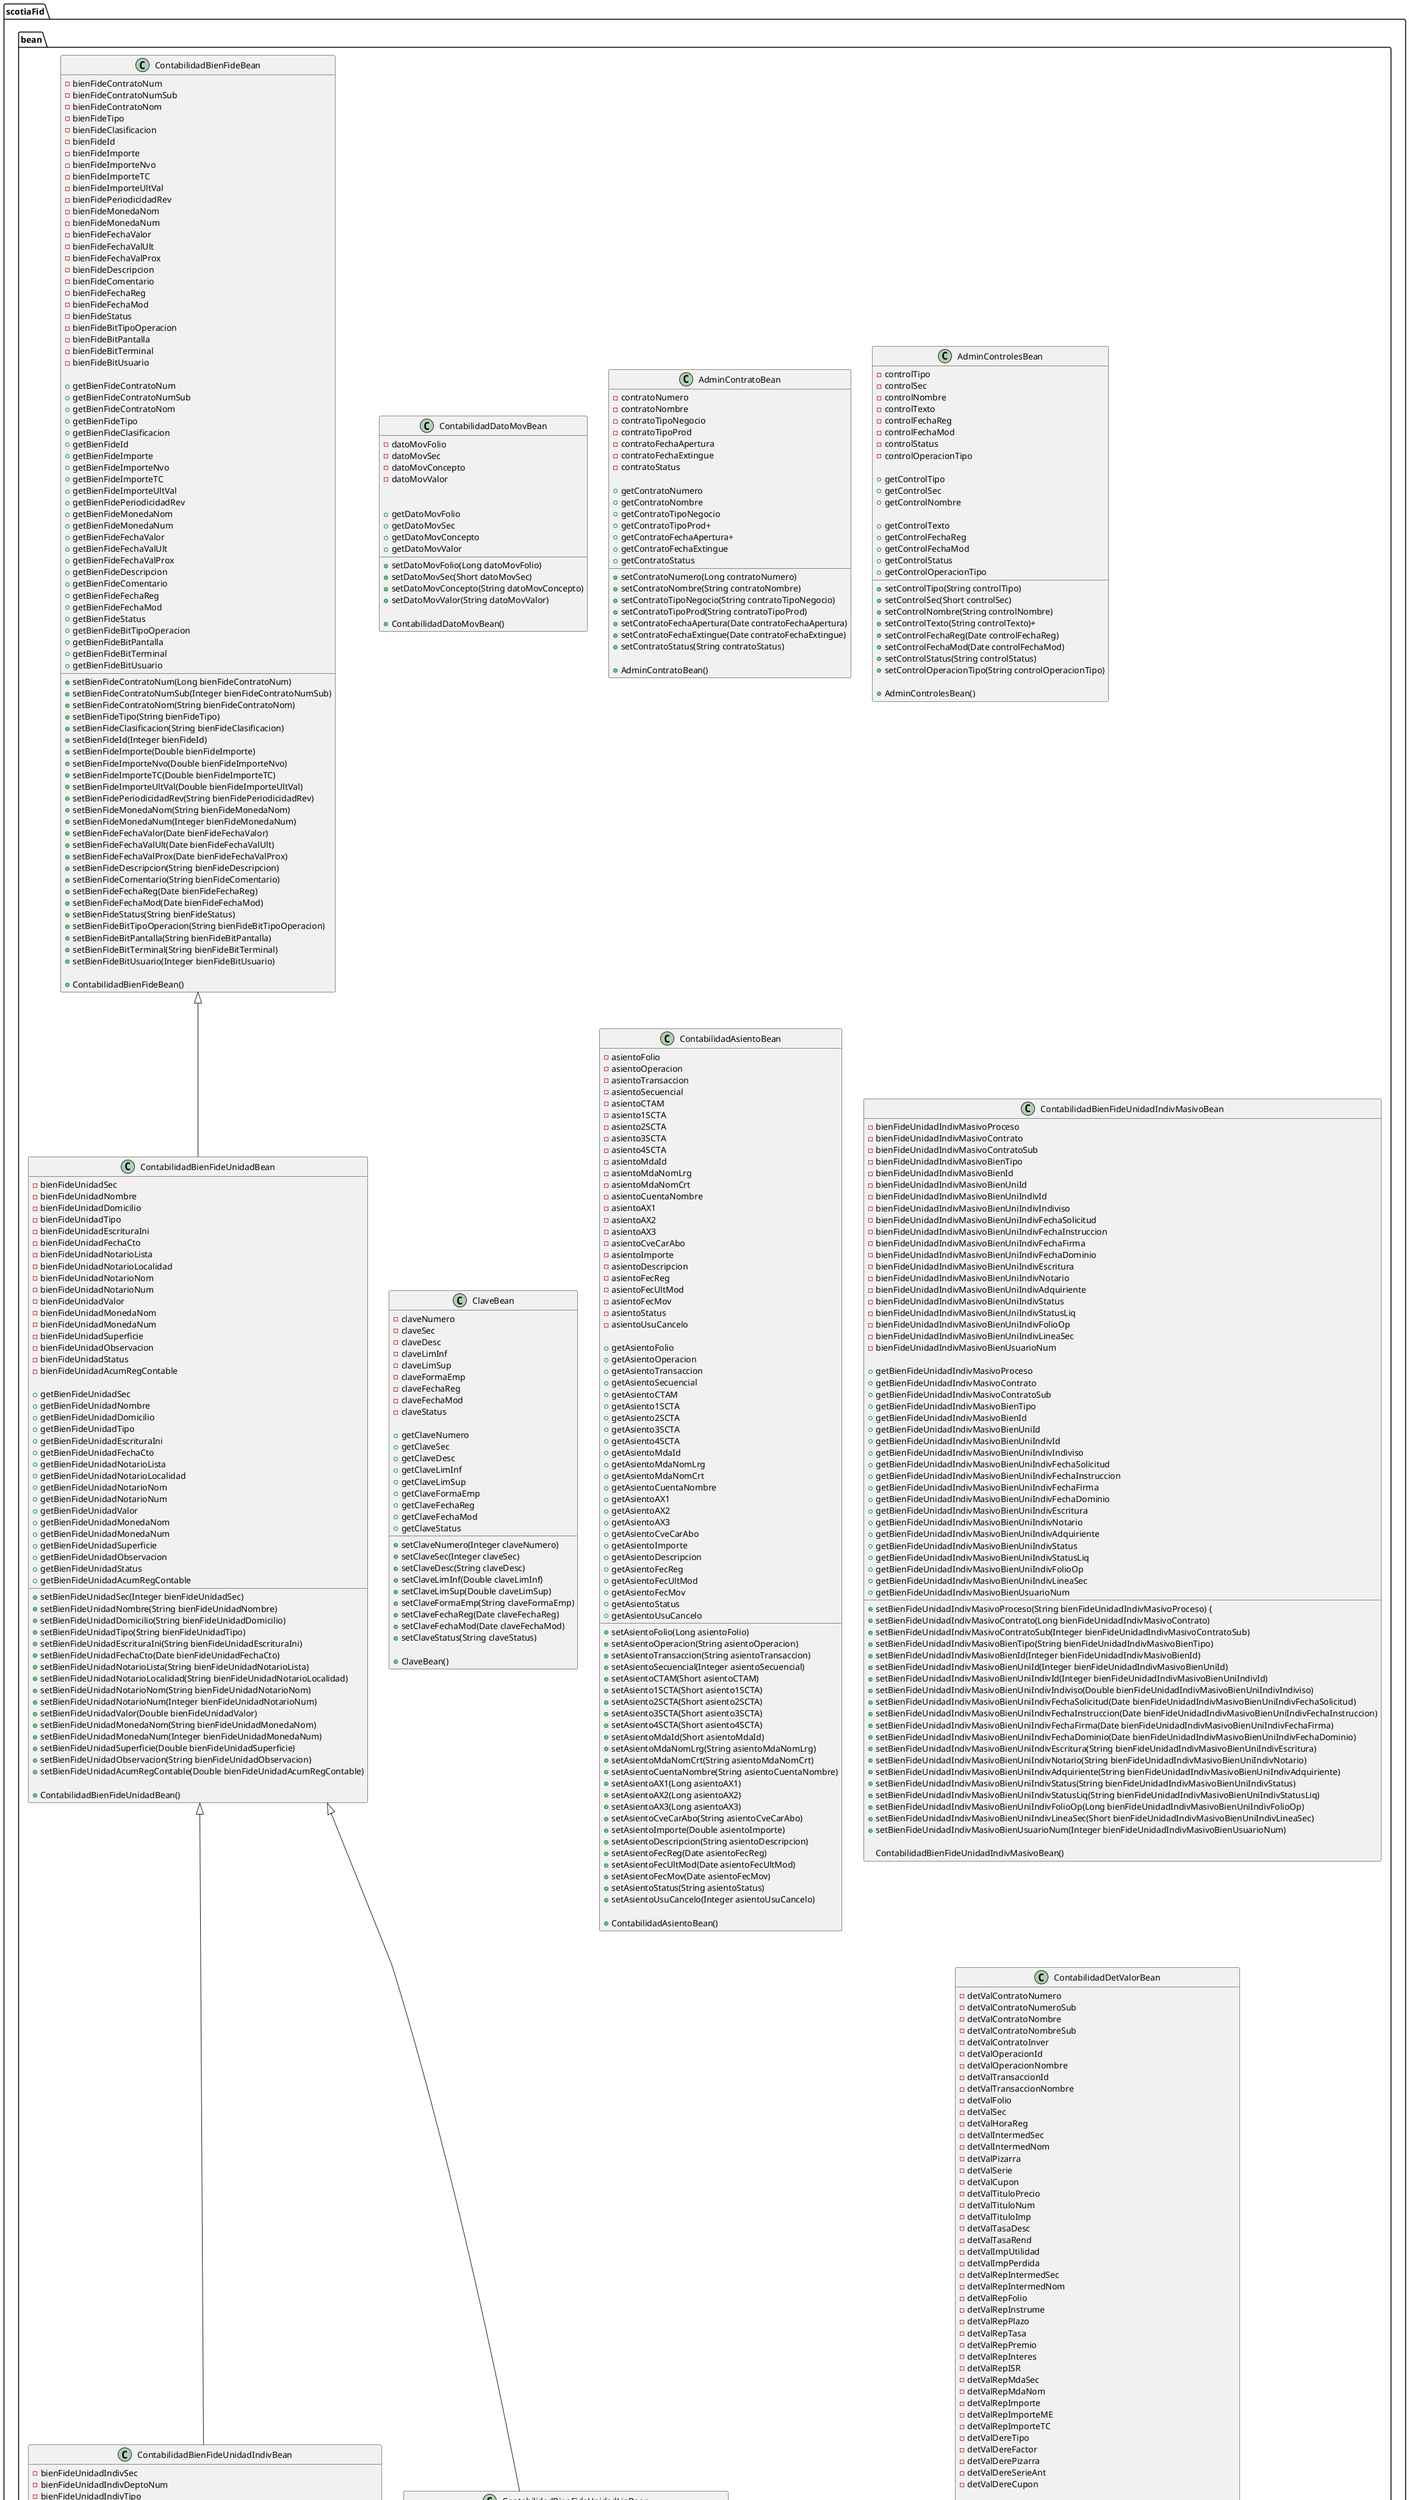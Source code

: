 @startuml
    class scotiaFid.bean.ContabilidadDatoMovBean{
        -datoMovFolio
        -datoMovSec
        -datoMovConcepto
        -datoMovValor
    
    
        +getDatoMovFolio
        +setDatoMovFolio(Long datoMovFolio)
        +getDatoMovSec
        +setDatoMovSec(Short datoMovSec)
        +getDatoMovConcepto
        +setDatoMovConcepto(String datoMovConcepto)
        +getDatoMovValor
        +setDatoMovValor(String datoMovValor)
      
        +ContabilidadDatoMovBean()
    }
    class scotiaFid.bean.AdminContratoBean{
        -contratoNumero
        -contratoNombre
        -contratoTipoNegocio
        -contratoTipoProd
        -contratoFechaApertura
        -contratoFechaExtingue
        -contratoStatus

        +getContratoNumero
        +setContratoNumero(Long contratoNumero)
        +getContratoNombre
        +setContratoNombre(String contratoNombre)
        +getContratoTipoNegocio
        +setContratoTipoNegocio(String contratoTipoNegocio)
        +getContratoTipoProd+
        +setContratoTipoProd(String contratoTipoProd)
        +getContratoFechaApertura+
        +setContratoFechaApertura(Date contratoFechaApertura)
        +getContratoFechaExtingue
        +setContratoFechaExtingue(Date contratoFechaExtingue)
        +getContratoStatus
        +setContratoStatus(String contratoStatus)

        +AdminContratoBean()
    }
    
    class scotiaFid.bean.AdminControlesBean{
        -controlTipo
        -controlSec
        -controlNombre
        -controlTexto
        -controlFechaReg
        -controlFechaMod
        -controlStatus
        -controlOperacionTipo

        +getControlTipo
        +setControlTipo(String controlTipo)
        +getControlSec
        +setControlSec(Short controlSec)
        +getControlNombre
        +setControlNombre(String controlNombre)

        +getControlTexto
        +setControlTexto(String controlTexto)+
        +getControlFechaReg
        +setControlFechaReg(Date controlFechaReg)
        +getControlFechaMod
        +setControlFechaMod(Date controlFechaMod)
        +getControlStatus
        +setControlStatus(String controlStatus)
        +getControlOperacionTipo
        +setControlOperacionTipo(String controlOperacionTipo)

        +AdminControlesBean()
    }
    class scotiaFid.bean.ClaveBean{
        -claveNumero
        -claveSec
        -claveDesc
        -claveLimInf
        -claveLimSup
        -claveFormaEmp
        -claveFechaReg
        -claveFechaMod
        -claveStatus

        +getClaveNumero
        +setClaveNumero(Integer claveNumero)
        +getClaveSec
        +setClaveSec(Integer claveSec)
        +getClaveDesc
        +setClaveDesc(String claveDesc)
        +getClaveLimInf
        +setClaveLimInf(Double claveLimInf)
        +getClaveLimSup
        +setClaveLimSup(Double claveLimSup)
        +getClaveFormaEmp
        +setClaveFormaEmp(String claveFormaEmp)
        +getClaveFechaReg
        +setClaveFechaReg(Date claveFechaReg)
        +getClaveFechaMod
        +setClaveFechaMod(Date claveFechaMod)
        +getClaveStatus
        +setClaveStatus(String claveStatus)

        +ClaveBean()
    }
    class scotiaFid.bean.ContabilidadAsientoBean{
        -asientoFolio
        -asientoOperacion
        -asientoTransaccion
        -asientoSecuencial
        -asientoCTAM
        -asiento1SCTA
        -asiento2SCTA
        -asiento3SCTA
        -asiento4SCTA
        -asientoMdaId
        -asientoMdaNomLrg
        -asientoMdaNomCrt
        -asientoCuentaNombre
        -asientoAX1
        -asientoAX2
        -asientoAX3
        -asientoCveCarAbo
        -asientoImporte
        -asientoDescripcion
        -asientoFecReg
        -asientoFecUltMod
        -asientoFecMov
        -asientoStatus
        -asientoUsuCancelo

        +getAsientoFolio
        +setAsientoFolio(Long asientoFolio)
        +getAsientoOperacion
        +setAsientoOperacion(String asientoOperacion)
        +getAsientoTransaccion
        +setAsientoTransaccion(String asientoTransaccion)
        +getAsientoSecuencial
        +setAsientoSecuencial(Integer asientoSecuencial)
        +getAsientoCTAM
        +setAsientoCTAM(Short asientoCTAM)
        +getAsiento1SCTA
        +setAsiento1SCTA(Short asiento1SCTA)
        +getAsiento2SCTA
        +setAsiento2SCTA(Short asiento2SCTA)
        +getAsiento3SCTA
        +setAsiento3SCTA(Short asiento3SCTA)
        +getAsiento4SCTA
        +setAsiento4SCTA(Short asiento4SCTA)
        +getAsientoMdaId
        +setAsientoMdaId(Short asientoMdaId)
        +getAsientoMdaNomLrg
        +setAsientoMdaNomLrg(String asientoMdaNomLrg)
        +getAsientoMdaNomCrt
        +setAsientoMdaNomCrt(String asientoMdaNomCrt)
        +getAsientoCuentaNombre
        +setAsientoCuentaNombre(String asientoCuentaNombre)
        +getAsientoAX1
        +setAsientoAX1(Long asientoAX1)
        +getAsientoAX2
        +setAsientoAX2(Long asientoAX2)
        +getAsientoAX3
        +setAsientoAX3(Long asientoAX3)
        +getAsientoCveCarAbo
        +setAsientoCveCarAbo(String asientoCveCarAbo)
        +getAsientoImporte
        +setAsientoImporte(Double asientoImporte)
        +getAsientoDescripcion
        +setAsientoDescripcion(String asientoDescripcion)
        +getAsientoFecReg
        +setAsientoFecReg(Date asientoFecReg)
        +getAsientoFecUltMod
        +setAsientoFecUltMod(Date asientoFecUltMod)
        +getAsientoFecMov
        +setAsientoFecMov(Date asientoFecMov)
        +getAsientoStatus
        +setAsientoStatus(String asientoStatus)
        +getAsientoUsuCancelo
        +setAsientoUsuCancelo(Integer asientoUsuCancelo)

        +ContabilidadAsientoBean()
    }
    class scotiaFid.bean.ContabilidadBienFideUnidadBean extends scotiaFid.bean.ContabilidadBienFideBean{
        -bienFideUnidadSec
        -bienFideUnidadNombre
        -bienFideUnidadDomicilio
        -bienFideUnidadTipo
        -bienFideUnidadEscrituraIni
        -bienFideUnidadFechaCto
        -bienFideUnidadNotarioLista
        -bienFideUnidadNotarioLocalidad
        -bienFideUnidadNotarioNom
        -bienFideUnidadNotarioNum
        -bienFideUnidadValor
        -bienFideUnidadMonedaNom
        -bienFideUnidadMonedaNum
        -bienFideUnidadSuperficie
        -bienFideUnidadObservacion
        -bienFideUnidadStatus
        -bienFideUnidadAcumRegContable

        +getBienFideUnidadSec
        +setBienFideUnidadSec(Integer bienFideUnidadSec) 
        +getBienFideUnidadNombre 
        +setBienFideUnidadNombre(String bienFideUnidadNombre) 
        +getBienFideUnidadDomicilio 
        +setBienFideUnidadDomicilio(String bienFideUnidadDomicilio)
        +getBienFideUnidadTipo 
        +setBienFideUnidadTipo(String bienFideUnidadTipo) 
        +getBienFideUnidadEscrituraIni 
        +setBienFideUnidadEscrituraIni(String bienFideUnidadEscrituraIni) 
        +getBienFideUnidadFechaCto
        +setBienFideUnidadFechaCto(Date bienFideUnidadFechaCto) 
        +getBienFideUnidadNotarioLista 
        +setBienFideUnidadNotarioLista(String bienFideUnidadNotarioLista) 
        +getBienFideUnidadNotarioLocalidad 
        +setBienFideUnidadNotarioLocalidad(String bienFideUnidadNotarioLocalidad) 
        +getBienFideUnidadNotarioNom 
        +setBienFideUnidadNotarioNom(String bienFideUnidadNotarioNom) 
        +getBienFideUnidadNotarioNum 
        +setBienFideUnidadNotarioNum(Integer bienFideUnidadNotarioNum) 
        +getBienFideUnidadValor 
        +setBienFideUnidadValor(Double bienFideUnidadValor) 
        +getBienFideUnidadMonedaNom 
        +setBienFideUnidadMonedaNom(String bienFideUnidadMonedaNom) 
        +getBienFideUnidadMonedaNum 
        +setBienFideUnidadMonedaNum(Integer bienFideUnidadMonedaNum) 
        +getBienFideUnidadSuperficie 
        +setBienFideUnidadSuperficie(Double bienFideUnidadSuperficie) 
        +getBienFideUnidadObservacion 
        +setBienFideUnidadObservacion(String bienFideUnidadObservacion) 
        +getBienFideUnidadStatus 
        +getBienFideUnidadAcumRegContable 
        +setBienFideUnidadAcumRegContable(Double bienFideUnidadAcumRegContable) 

        +ContabilidadBienFideUnidadBean()
    }
    class scotiaFid.bean.ContabilidadBienFideBean{
        -bienFideContratoNum
        -bienFideContratoNumSub
        -bienFideContratoNom
        -bienFideTipo
        -bienFideClasificacion
        -bienFideId
        -bienFideImporte
        -bienFideImporteNvo
        -bienFideImporteTC
        -bienFideImporteUltVal
        -bienFidePeriodicidadRev
        -bienFideMonedaNom
        -bienFideMonedaNum
        -bienFideFechaValor
        -bienFideFechaValUlt
        -bienFideFechaValProx
        -bienFideDescripcion
        -bienFideComentario
        -bienFideFechaReg
        -bienFideFechaMod
        -bienFideStatus
        -bienFideBitTipoOperacion
        -bienFideBitPantalla
        -bienFideBitTerminal
        -bienFideBitUsuario

        +getBienFideContratoNum
        +setBienFideContratoNum(Long bienFideContratoNum)
        +getBienFideContratoNumSub
        +setBienFideContratoNumSub(Integer bienFideContratoNumSub)
        +getBienFideContratoNom
        +setBienFideContratoNom(String bienFideContratoNom)
        +getBienFideTipo
        +setBienFideTipo(String bienFideTipo)
        +getBienFideClasificacion
        +setBienFideClasificacion(String bienFideClasificacion)
        +getBienFideId
        +setBienFideId(Integer bienFideId)
        +getBienFideImporte
        +setBienFideImporte(Double bienFideImporte)
        +getBienFideImporteNvo
        +setBienFideImporteNvo(Double bienFideImporteNvo)
        +getBienFideImporteTC
        +setBienFideImporteTC(Double bienFideImporteTC)
        +getBienFideImporteUltVal
        +setBienFideImporteUltVal(Double bienFideImporteUltVal)
        +getBienFidePeriodicidadRev
        +setBienFidePeriodicidadRev(String bienFidePeriodicidadRev) 
        +getBienFideMonedaNom
        +setBienFideMonedaNom(String bienFideMonedaNom)
        +getBienFideMonedaNum
        +setBienFideMonedaNum(Integer bienFideMonedaNum)
        +getBienFideFechaValor
        +setBienFideFechaValor(Date bienFideFechaValor)
        +getBienFideFechaValUlt
        +setBienFideFechaValUlt(Date bienFideFechaValUlt)
        +getBienFideFechaValProx
        +setBienFideFechaValProx(Date bienFideFechaValProx)
        +getBienFideDescripcion
        +setBienFideDescripcion(String bienFideDescripcion)
        +getBienFideComentario
        +setBienFideComentario(String bienFideComentario)
        +getBienFideFechaReg
        +setBienFideFechaReg(Date bienFideFechaReg)
        +getBienFideFechaMod
        +setBienFideFechaMod(Date bienFideFechaMod)
        +getBienFideStatus
        +setBienFideStatus(String bienFideStatus)
        +getBienFideBitTipoOperacion
        +setBienFideBitTipoOperacion(String bienFideBitTipoOperacion)
        +getBienFideBitPantalla
        +setBienFideBitPantalla(String bienFideBitPantalla)
        +getBienFideBitTerminal
        +setBienFideBitTerminal(String bienFideBitTerminal)
        +getBienFideBitUsuario
        +setBienFideBitUsuario(Integer bienFideBitUsuario)
  
        +ContabilidadBienFideBean()
    }
    
    class scotiaFid.bean.ContabilidadBienFideUnidadIndivBean extends scotiaFid.bean.ContabilidadBienFideUnidadBean{
        -bienFideUnidadIndivSec
        -bienFideUnidadIndivDeptoNum
        -bienFideUnidadIndivTipo
        -bienFideUnidadIndivUbicacion
        -bienFideUnidadIndivSuperficieM2
        -bienFideUnidadIndivIndiviso
        -bienFideUnidadIndivNiveles
        -bienFideUnidadIndivPrecio
        -bienFideUnidadIndivMedidas
        -bienFideUnidadIndivUltAvaluoValor
        -bienFideUnidadindivUlAvaluoFecha
        -bienFideUnidadIndivMonedaNom
        -bienFideUnidadIndivMonedaNum
        -bienFideUnidadIndivStatusInmueble
        -bienFideUnidadIndivStatus
        -bienFideUnidadIndivCveLiq
        
        +getBienFideUnidadIndivSec
        +setBienFideUnidadIndivSec(Integer bienFideUnidadIndivSec)
        +getBienFideUnidadIndivDeptoNum
        +getBienFideUnidadIndivTipo
        +setBienFideUnidadIndivTipo(String bienFideUnidadIndivTipo)
        +getBienFideUnidadIndivUbicacion
        +setBienFideUnidadIndivUbicacion(String bienFideUnidadIndivUbicacion)
        +getBienFideUnidadIndivSuperficieM2
        +setBienFideUnidadIndivSuperficieM2(String bienFideUnidadIndivSuperficieM2)
        +getBienFideUnidadIndivIndiviso
        +setBienFideUnidadIndivIndiviso(String bienFideUnidadIndivIndiviso)
        +getBienFideUnidadIndivNiveles
        +setBienFideUnidadIndivNiveles(String bienFideUnidadIndivNiveles)
        +getBienFideUnidadIndivPrecio
        +setBienFideUnidadIndivPrecio(Double bienFideUnidadIndivPrecio)
        +getBienFideUnidadIndivMedidas
        +setBienFideUnidadIndivMedidas(String bienFideUnidadIndivMedidas)
        +getBienFideUnidadIndivUltAvaluoValor
        +setBienFideUnidadIndivUltAvaluoValor(Double bienFideUnidadIndivUltAvaluoValor)
        +getBienFideUnidadindivUlAvaluoFecha
        +setBienFideUnidadindivUlAvaluoFecha(Date bienFideUnidadindivUlAvaluoFecha)
        +getBienFideUnidadIndivMonedaNom
        +setBienFideUnidadIndivMonedaNom(String bienFideUnidadIndivMonedaNom)
        +getBienFideUnidadIndivMonedaNum
        +setBienFideUnidadIndivMonedaNum(Short bienFideUnidadIndivMonedaNum)
        +getBienFideUnidadIndivStatusInmueble
        +setBienFideUnidadIndivStatusInmueble(String bienFideUnidadIndivStatusInmueble)
        +getBienFideUnidadIndivStatus
        +setBienFideUnidadIndivStatus(String bienFideUnidadIndivStatus)
        +getBienFideUnidadIndivCveLiq
        +setBienFideUnidadIndivCveLiq(String bienFideUnidadIndivCveLiq)
      
        +ContabilidadBienFideUnidadIndivBean()
    }
    class scotiaFid.bean.ContabilidadBienFideUnidadIndivMasivoBean{
        -bienFideUnidadIndivMasivoProceso
        -bienFideUnidadIndivMasivoContrato
        -bienFideUnidadIndivMasivoContratoSub
        -bienFideUnidadIndivMasivoBienTipo
        -bienFideUnidadIndivMasivoBienId
        -bienFideUnidadIndivMasivoBienUniId
        -bienFideUnidadIndivMasivoBienUniIndivId
        -bienFideUnidadIndivMasivoBienUniIndivIndiviso
        -bienFideUnidadIndivMasivoBienUniIndivFechaSolicitud
        -bienFideUnidadIndivMasivoBienUniIndivFechaInstruccion
        -bienFideUnidadIndivMasivoBienUniIndivFechaFirma
        -bienFideUnidadIndivMasivoBienUniIndivFechaDominio
        -bienFideUnidadIndivMasivoBienUniIndivEscritura
        -bienFideUnidadIndivMasivoBienUniIndivNotario
        -bienFideUnidadIndivMasivoBienUniIndivAdquiriente
        -bienFideUnidadIndivMasivoBienUniIndivStatus
        -bienFideUnidadIndivMasivoBienUniIndivStatusLiq
        -bienFideUnidadIndivMasivoBienUniIndivFolioOp
        -bienFideUnidadIndivMasivoBienUniIndivLineaSec
        -bienFideUnidadIndivMasivoBienUsuarioNum

         +getBienFideUnidadIndivMasivoProceso
        +setBienFideUnidadIndivMasivoProceso(String bienFideUnidadIndivMasivoProceso) {
        +getBienFideUnidadIndivMasivoContrato
        +setBienFideUnidadIndivMasivoContrato(Long bienFideUnidadIndivMasivoContrato)
        +getBienFideUnidadIndivMasivoContratoSub
        +setBienFideUnidadIndivMasivoContratoSub(Integer bienFideUnidadIndivMasivoContratoSub)
        +getBienFideUnidadIndivMasivoBienTipo
        +setBienFideUnidadIndivMasivoBienTipo(String bienFideUnidadIndivMasivoBienTipo)
        +getBienFideUnidadIndivMasivoBienId
        +setBienFideUnidadIndivMasivoBienId(Integer bienFideUnidadIndivMasivoBienId)
        +getBienFideUnidadIndivMasivoBienUniId
        +setBienFideUnidadIndivMasivoBienUniId(Integer bienFideUnidadIndivMasivoBienUniId)
        +getBienFideUnidadIndivMasivoBienUniIndivId
        +setBienFideUnidadIndivMasivoBienUniIndivId(Integer bienFideUnidadIndivMasivoBienUniIndivId)
        +getBienFideUnidadIndivMasivoBienUniIndivIndiviso
        +setBienFideUnidadIndivMasivoBienUniIndivIndiviso(Double bienFideUnidadIndivMasivoBienUniIndivIndiviso)
        +getBienFideUnidadIndivMasivoBienUniIndivFechaSolicitud
        +setBienFideUnidadIndivMasivoBienUniIndivFechaSolicitud(Date bienFideUnidadIndivMasivoBienUniIndivFechaSolicitud)
        +getBienFideUnidadIndivMasivoBienUniIndivFechaInstruccion
        +setBienFideUnidadIndivMasivoBienUniIndivFechaInstruccion(Date bienFideUnidadIndivMasivoBienUniIndivFechaInstruccion)
        +getBienFideUnidadIndivMasivoBienUniIndivFechaFirma
        +setBienFideUnidadIndivMasivoBienUniIndivFechaFirma(Date bienFideUnidadIndivMasivoBienUniIndivFechaFirma)
        +getBienFideUnidadIndivMasivoBienUniIndivFechaDominio
        +setBienFideUnidadIndivMasivoBienUniIndivFechaDominio(Date bienFideUnidadIndivMasivoBienUniIndivFechaDominio)
        +getBienFideUnidadIndivMasivoBienUniIndivEscritura
        +setBienFideUnidadIndivMasivoBienUniIndivEscritura(String bienFideUnidadIndivMasivoBienUniIndivEscritura)
        +getBienFideUnidadIndivMasivoBienUniIndivNotario
        +setBienFideUnidadIndivMasivoBienUniIndivNotario(String bienFideUnidadIndivMasivoBienUniIndivNotario)
        +getBienFideUnidadIndivMasivoBienUniIndivAdquiriente
        +setBienFideUnidadIndivMasivoBienUniIndivAdquiriente(String bienFideUnidadIndivMasivoBienUniIndivAdquiriente)
        +getBienFideUnidadIndivMasivoBienUniIndivStatus
        +setBienFideUnidadIndivMasivoBienUniIndivStatus(String bienFideUnidadIndivMasivoBienUniIndivStatus)
        +getBienFideUnidadIndivMasivoBienUniIndivStatusLiq
        +setBienFideUnidadIndivMasivoBienUniIndivStatusLiq(String bienFideUnidadIndivMasivoBienUniIndivStatusLiq)
        +getBienFideUnidadIndivMasivoBienUniIndivFolioOp
        +setBienFideUnidadIndivMasivoBienUniIndivFolioOp(Long bienFideUnidadIndivMasivoBienUniIndivFolioOp)
        +getBienFideUnidadIndivMasivoBienUniIndivLineaSec
        +setBienFideUnidadIndivMasivoBienUniIndivLineaSec(Short bienFideUnidadIndivMasivoBienUniIndivLineaSec)
        +getBienFideUnidadIndivMasivoBienUsuarioNum
        +setBienFideUnidadIndivMasivoBienUsuarioNum(Integer bienFideUnidadIndivMasivoBienUsuarioNum)
      
        ContabilidadBienFideUnidadIndivMasivoBean()
    }
    class scotiaFid.bean.ContabilidadBienFideUnidadLiqBean extends scotiaFid.bean.ContabilidadBienFideUnidadBean{
        -bienFideUnidadLiqSec
        -bienFideUnidadLiqDeptoNum
        -bienFideUnidadLiqFechaSol
        -bienFideUnidadLiqFechaInstr
        -bienFideUnidadLiqFechaFirma
        -bienFideUnidadLiqFechaTrasDom
        -bienFideUnidadLiqEscritura
        -bienFideUnidadLiqNotarioNum
        -bienFideUnidadLiqNotarioLoc
        -bienFideUnidadLiqNotarioNom
        -bienFideUnidadLiqAquiere
        -bienFideUnidadLiqTC
        -bienFideUnidadLiqStatus

        +getBienFideUnidadLiqSec
        +setBienFideUnidadLiqSec(Integer bienFideUnidadLiqSec)
        +getBienFideUnidadLiqDeptoNum
        +setBienFideUnidadLiqDeptoNum(String bienFideUnidadLiqDeptoNum) 
        +getBienFideUnidadLiqFechaSol
        +setBienFideUnidadLiqFechaSol(Date bienFideUnidadLiqFechaSol)
        +getBienFideUnidadLiqFechaInstr
        +setBienFideUnidadLiqFechaInstr(Date bienFideUnidadLiqFechaInstr)
        +getBienFideUnidadLiqFechaFirma
        +setBienFideUnidadLiqFechaFirma(Date bienFideUnidadLiqFechaFirma)
        +getBienFideUnidadLiqFechaTrasDom
        +setBienFideUnidadLiqFechaTrasDom(Date bienFideUnidadLiqFechaTrasDom)
        +getBienFideUnidadLiqEscritura
        +setBienFideUnidadLiqEscritura(String bienFideUnidadLiqEscritura)
        +getBienFideUnidadLiqNotarioNum
        +setBienFideUnidadLiqNotarioNum(Integer bienFideUnidadLiqNotarioNum)
        +getBienFideUnidadLiqNotarioLoc
        +setBienFideUnidadLiqNotarioLoc(String bienFideUnidadLiqNotarioLoc)
        +getBienFideUnidadLiqNotarioNom
        +setBienFideUnidadLiqNotarioNom(String bienFideUnidadLiqNotarioNom)
        +getBienFideUnidadLiqAquiere
        +setBienFideUnidadLiqAquiere(String bienFideUnidadLiqAquiere)
        +getBienFideUnidadLiqTC
        +setBienFideUnidadLiqTC(Double bienFideUnidadLiqTC)
        +getBienFideUnidadLiqStatus
        +setBienFideUnidadLiqStatus(String bienFideUnidadLiqStatus) 

        +ContabilidadBienFideUnidadLiqBean()
    }
    class scotiaFid.bean.ContabilidadCancelaSaldoBean{
        -csContratoNum
        -csOpcion
        -csOperacion
        -csFecha
        -csBitUsuario
        -csBitPantalla
        -csBitTerminal

        +getCsContratoNum
        +setCsContratoNum(Long csContratoNum)
        +getCsOpcion
        +setCsOpcion(String csOpcion)
        +getCsOperacion
        +setCsOperacion(String csOperacion)
        +getCsFecha
        +setCsFecha(Date csFecha)
        +getCsBitUsuario
        +setCsBitUsuario(Integer csBitUsuario)
        +getCsBitPantalla
        +setCsBitPantalla(String csBitPantalla)
        +getCsBitTerminal
        +setCsBitTerminal(String csBitTerminal)
        
        +ContabilidadCancelaSaldoBean()
    }
    
    class scotiaFid.bean.ContabilidadDetValorBean{
        -detValContratoNumero
        -detValContratoNumeroSub
        -detValContratoNombre
        -detValContratoNombreSub
        -detValContratoInver
        -detValOperacionId
        -detValOperacionNombre
        -detValTransaccionId
        -detValTransaccionNombre
        -detValFolio
        -detValSec
        -detValHoraReg
        -detValIntermedSec
        -detValIntermedNom
        -detValPizarra
        -detValSerie
        -detValCupon
        -detValTituloPrecio
        -detValTituloNum
        -detValTituloImp
        -detValTasaDesc
        -detValTasaRend
        -detValImpUtilidad
        -detValImpPerdida
        -detValRepIntermedSec
        -detValRepIntermedNom
        -detValRepFolio
        -detValRepInstrume
        -detValRepPlazo
        -detValRepTasa
        -detValRepPremio
        -detValRepInteres
        -detValRepISR
        -detValRepMdaSec
        -detValRepMdaNom
        -detValRepImporte
        -detValRepImporteME
        -detValRepImporteTC
        -detValDereTipo
        -detValDereFactor
        -detValDerePizarra
        -detValDereSerieAnt
        -detValDereCupon
        
        +getDetValContratoNumero
        +setDetValContratoNumero(Long detValContratoNumero)
        +getDetValContratoNumeroSub
        +setDetValContratoNumeroSub(Integer detValContratoNumeroSub)
        +getDetValContratoNombre
        +setDetValContratoNombre(String detValContratoNombre)
        +getDetValContratoNombreSub
        +setDetValContratoNombreSub(String detValContratoNombreSub)
        +getDetValContratoInver
        +setDetValContratoInver(String detValContratoInver)
        +getDetValOperacionId
        +setDetValOperacionId(String detValOperacionId)
        +getDetValOperacionNombre
        +setDetValOperacionNombre(String detValOperacionNombre)
        +getDetValTransaccionId
        +setDetValTransaccionId(String detValTransaccionId)
        +getDetValTransaccionNombre
        +setDetValTransaccionNombre(String detValTransaccionNombre)
        +getDetValFolio
        +setDetValFolio(Long detValFolio)
        +getDetValSec
        +setDetValSec(Short detValSec)
        +getDetValHoraReg
        +setDetValHoraReg(String detValHoraReg)
        +getDetValIntermedSec
        +setDetValIntermedSec(Short detValIntermedSec)
        +getDetValIntermedNom
        +setDetValIntermedNom
        +getDetValPizarra
        +setDetValPizarra(String detValPizarra)
        +getDetValSerie
        +setDetValSerie(String detValSerie)
        +getDetValCupon
        +setDetValCupon(String detValCupon)
        +getDetValTituloPrecio
        +setDetValTituloPrecio(Double detValTituloPrecio)
        +getDetValTituloNum
        +setDetValTituloNum(Short detValTituloNum)
        +getDetValTituloImp
        +setDetValTituloImp(Double detValTituloImp)
        +getDetValTasaDesc
        +setDetValTasaDesc(Double detValTasaDesc)
        +getDetValTasaRend
        +setDetValTasaRend(Double detValTasaRend)
        +getDetValImpUtilidad
        +setDetValImpUtilidad(Double detValImpUtilidad)
        +getDetValImpPerdida
        +setDetValImpPerdida(Double detValImpPerdida)
        +getDetValRepIntermedSec
        +setDetValRepIntermedSec(Short detValRepIntermedSec)
        +getDetValRepIntermedNom
        +setDetValRepIntermedNom(String detValRepIntermedNom)
        +getDetValRepFolio
        +setDetValRepFolio(Long detValRepFolio)
        +getDetValRepInstrume
        +setDetValRepInstrume(String detValRepInstrume)
        +getDetValRepPlazo
        +setDetValRepPlazo(Short detValRepPlazo)
        +getDetValRepTasa
        +setDetValRepTasa(Double detValRepTasa)
        +getDetValRepPremio
        +setDetValRepPremio(Double detValRepPremio)
        +getDetValRepInteres
        +setDetValRepInteres(Double detValRepInteres)
        +getDetValRepISR
        +setDetValRepISR(Double detValRepISR)
        +getDetValRepMdaSec
        +setDetValRepMdaSec(Short detValRepMdaSec)
        +getDetValRepMdaNom
        +setDetValRepMdaNom(String detValRepMdaNom)
        +getDetValRepImporte
        +setDetValRepImporte(Double detValRepImporte)
        +getDetValRepImporteME
        +setDetValRepImporteME(Double detValRepImporteME)
        +getDetValRepImporteTC
        +setDetValRepImporteTC(Double detValRepImporteTC)
        +getDetValDereTipo
        +setDetValDereTipo(String detValDereTipo)
        +getDetValDereFactor
        +setDetValDereFactor(String detValDereFactor)
        +getDetValDerePizarra
        +setDetValDerePizarra(String detValDerePizarra)
        +getDetValDereSerieAnt
        +setDetValDereSerieAnt(String detValDereSerieAnt)
        +getDetValDereCupon
        +setDetValDereCupon(String detValDereCupon)

        +ContabilidadDetValorBean()¡
    }
@enduml